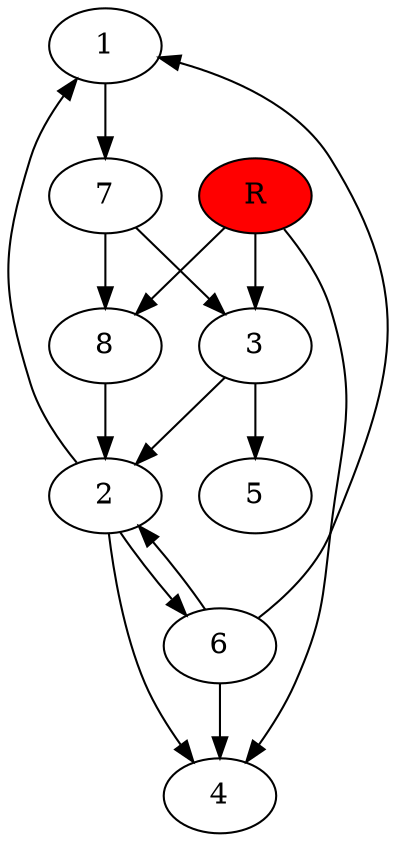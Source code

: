 digraph prb3207 {
	1
	2
	3
	4
	5
	6
	7
	8
	R [fillcolor="#ff0000" style=filled]
	1 -> 7
	2 -> 1
	2 -> 4
	2 -> 6
	3 -> 2
	3 -> 5
	6 -> 1
	6 -> 2
	6 -> 4
	7 -> 3
	7 -> 8
	8 -> 2
	R -> 3
	R -> 4
	R -> 8
}
